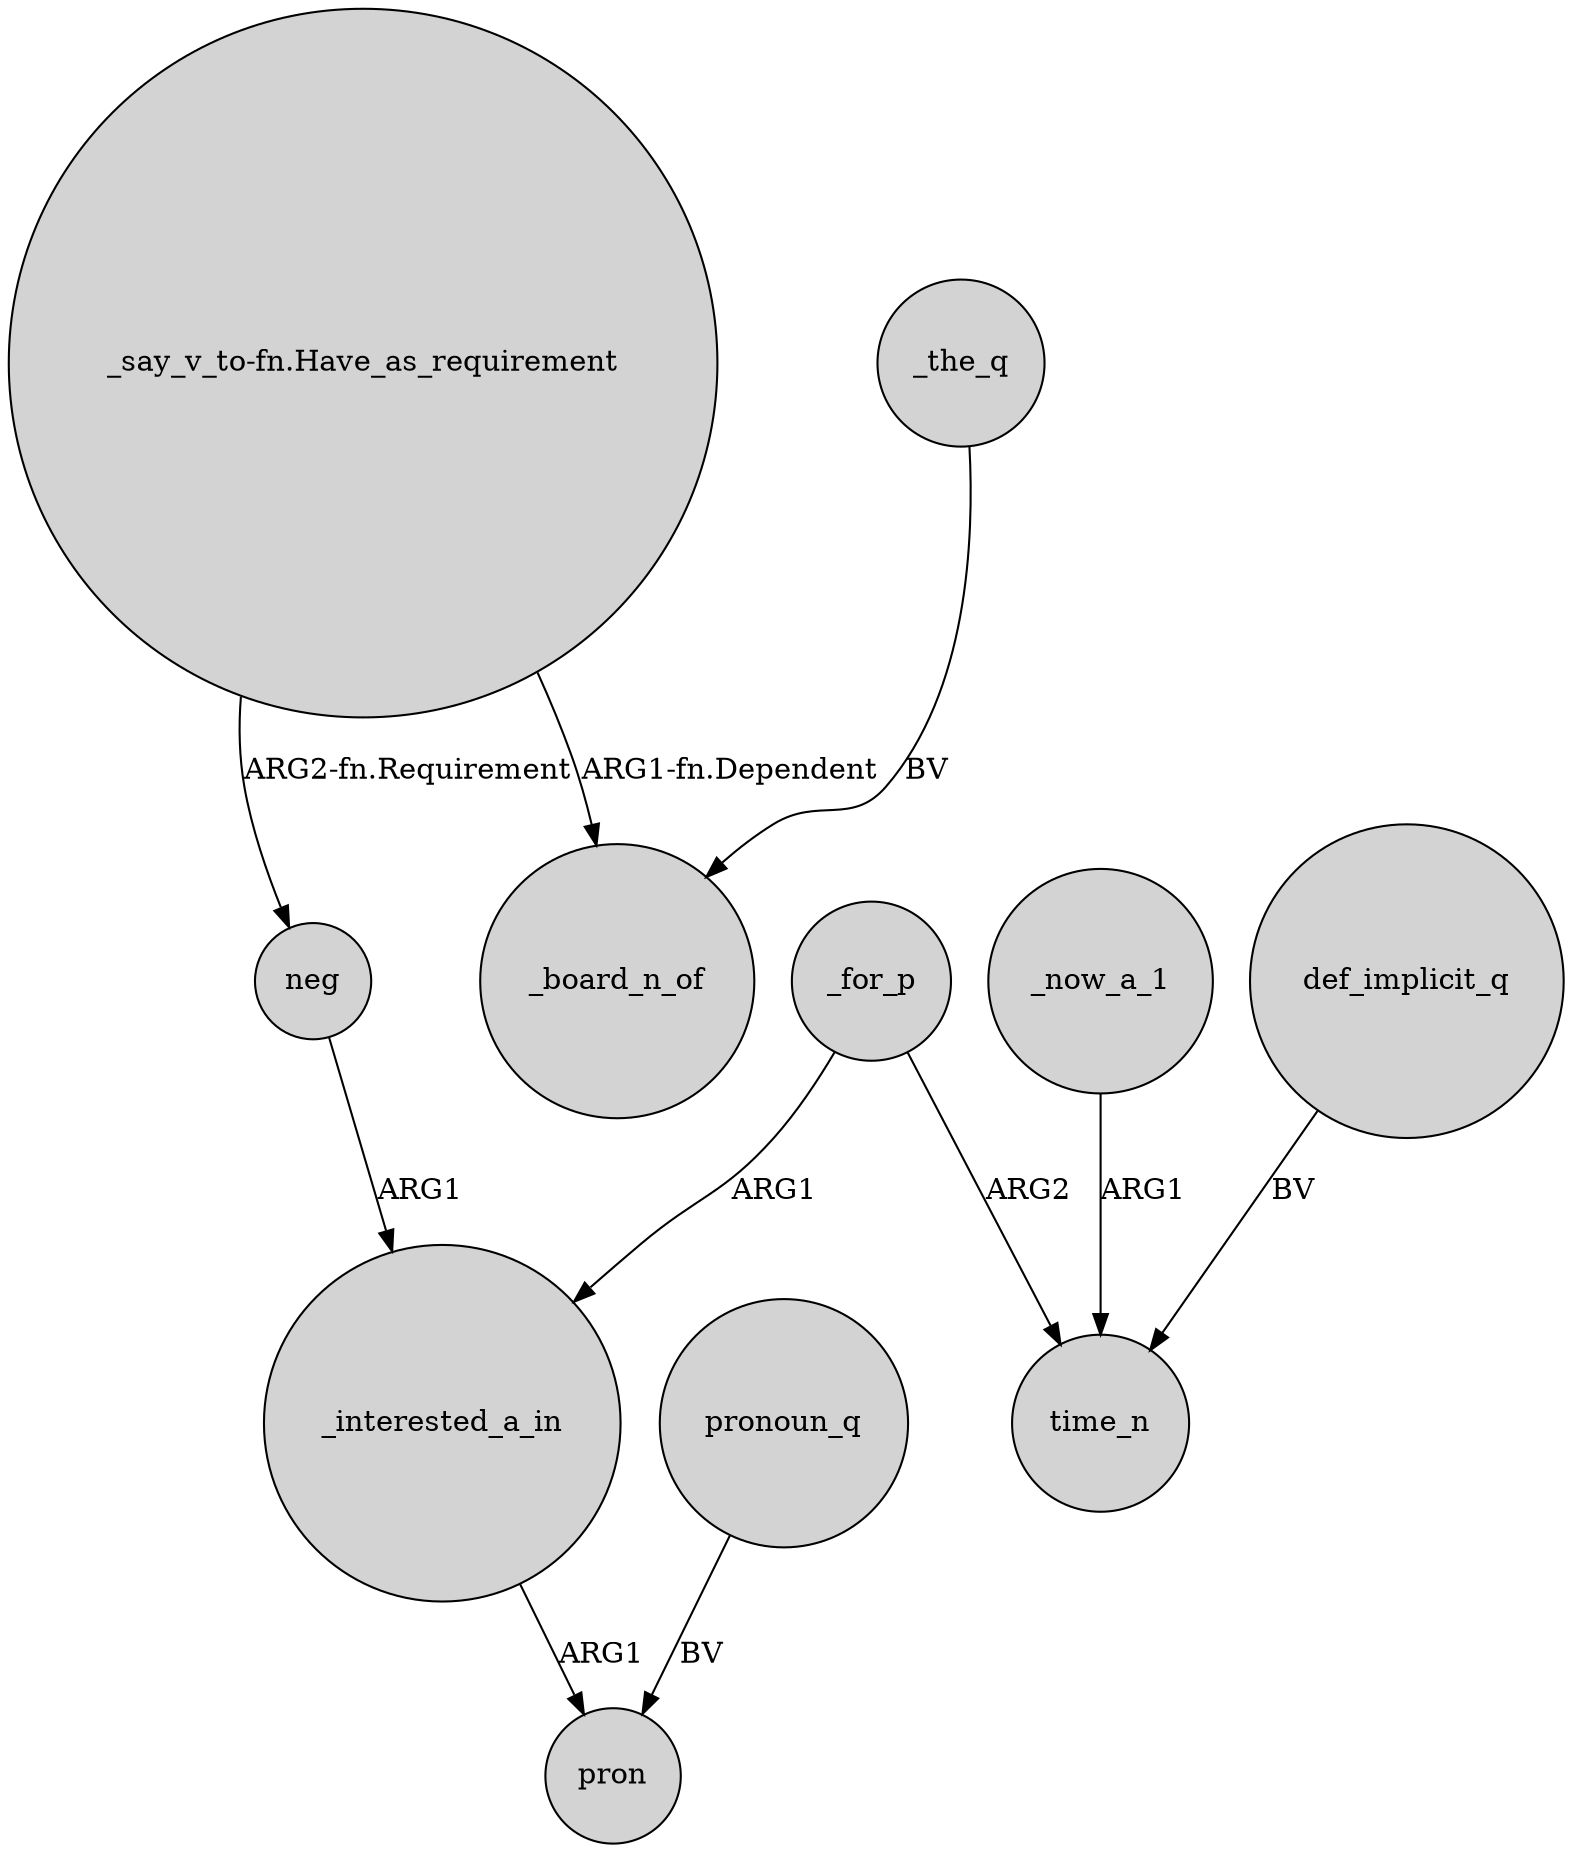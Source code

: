 digraph {
	node [shape=circle style=filled]
	"_say_v_to-fn.Have_as_requirement" -> neg [label="ARG2-fn.Requirement"]
	_for_p -> time_n [label=ARG2]
	_the_q -> _board_n_of [label=BV]
	"_say_v_to-fn.Have_as_requirement" -> _board_n_of [label="ARG1-fn.Dependent"]
	_for_p -> _interested_a_in [label=ARG1]
	_now_a_1 -> time_n [label=ARG1]
	neg -> _interested_a_in [label=ARG1]
	pronoun_q -> pron [label=BV]
	_interested_a_in -> pron [label=ARG1]
	def_implicit_q -> time_n [label=BV]
}
